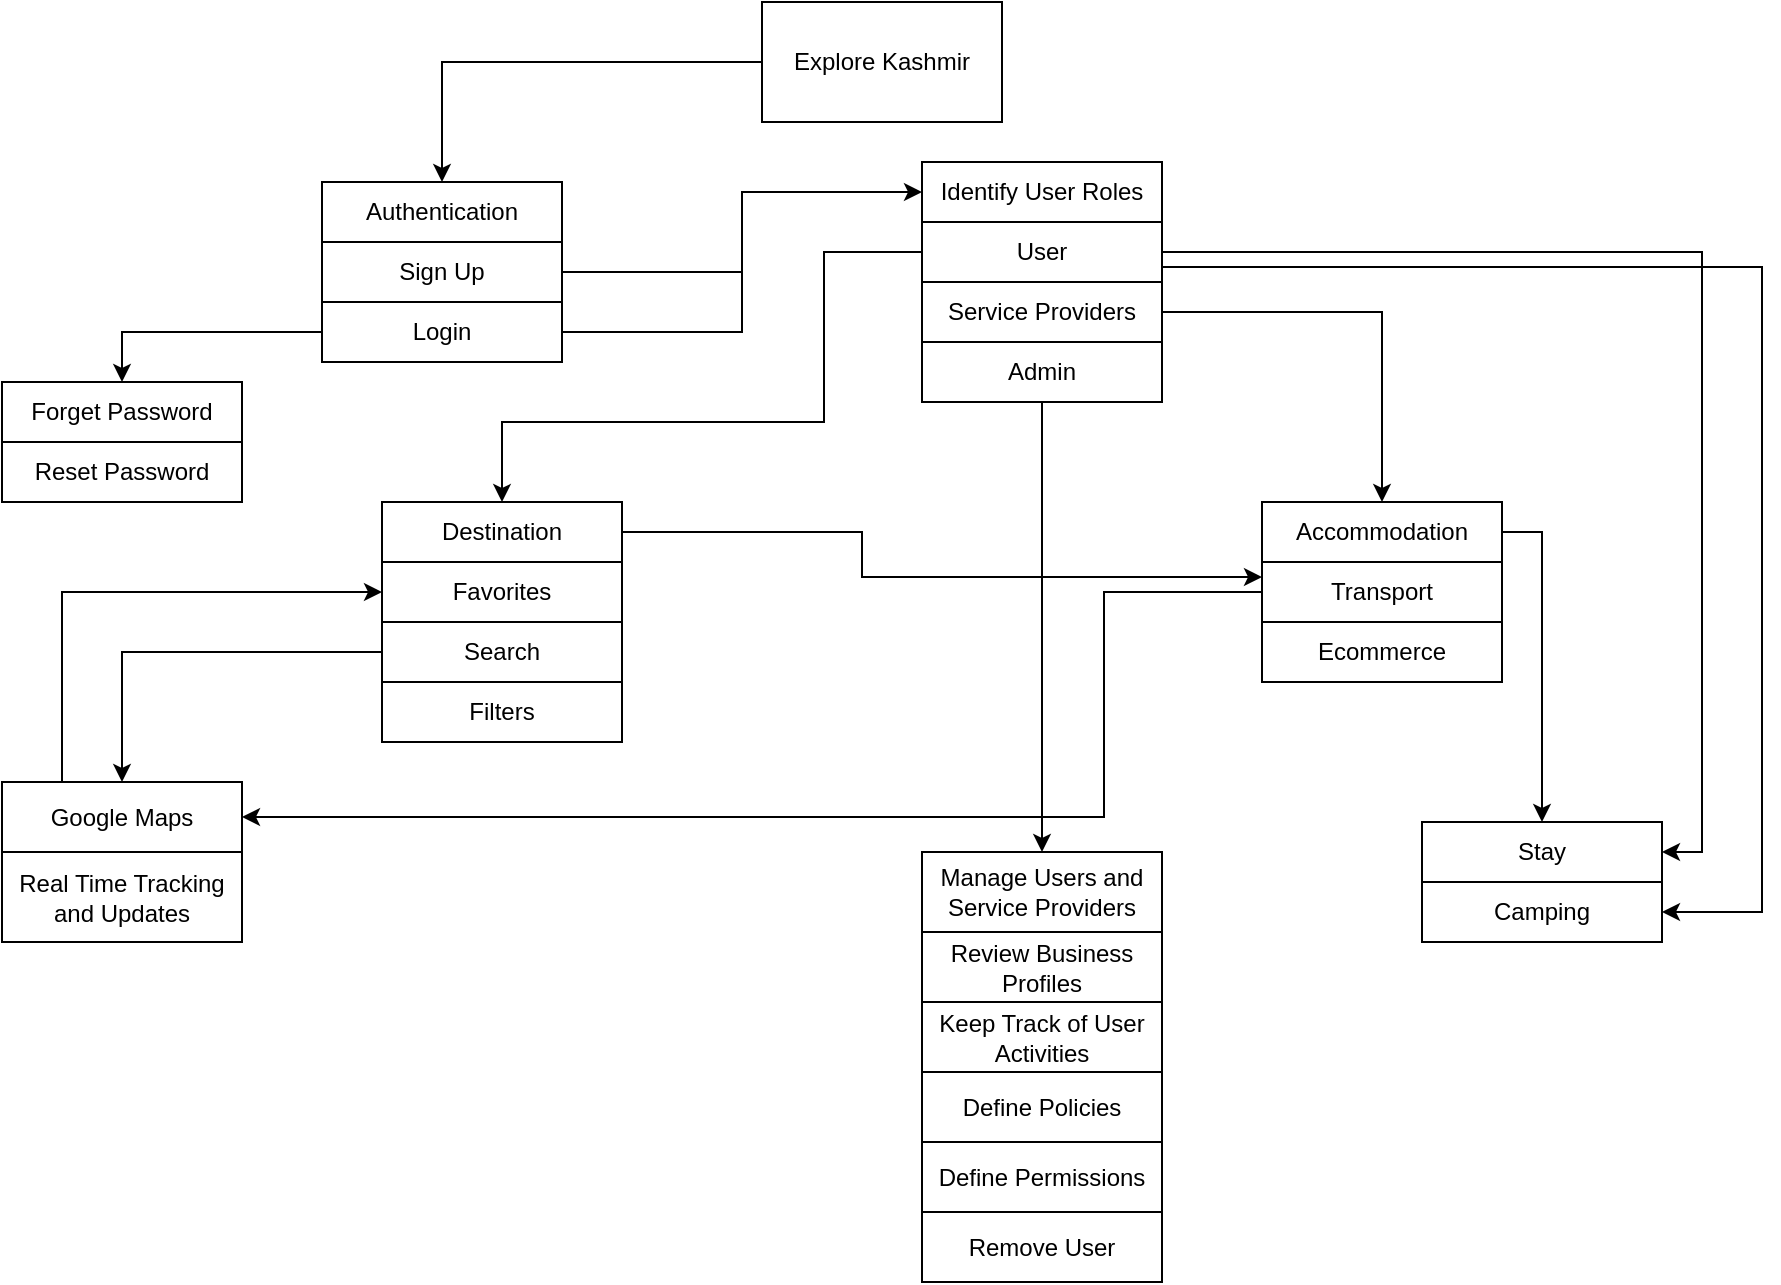 <mxfile version="24.3.1" type="github">
  <diagram name="Page-1" id="wQkKgjaaqBq_sNw9Wg1S">
    <mxGraphModel dx="1050" dy="603" grid="1" gridSize="10" guides="1" tooltips="1" connect="1" arrows="1" fold="1" page="1" pageScale="1" pageWidth="850" pageHeight="1100" math="0" shadow="0">
      <root>
        <mxCell id="0" />
        <mxCell id="1" parent="0" />
        <mxCell id="16BM7K-kEbTr5yHcOj87-8" style="edgeStyle=orthogonalEdgeStyle;rounded=0;orthogonalLoop=1;jettySize=auto;html=1;exitX=0;exitY=0.5;exitDx=0;exitDy=0;entryX=0.5;entryY=0;entryDx=0;entryDy=0;" edge="1" parent="1" source="16BM7K-kEbTr5yHcOj87-1" target="16BM7K-kEbTr5yHcOj87-2">
          <mxGeometry relative="1" as="geometry" />
        </mxCell>
        <mxCell id="16BM7K-kEbTr5yHcOj87-1" value="Explore Kashmir" style="rounded=0;whiteSpace=wrap;html=1;" vertex="1" parent="1">
          <mxGeometry x="400" y="10" width="120" height="60" as="geometry" />
        </mxCell>
        <mxCell id="16BM7K-kEbTr5yHcOj87-2" value="Authentication" style="rounded=0;whiteSpace=wrap;html=1;" vertex="1" parent="1">
          <mxGeometry x="180" y="100" width="120" height="30" as="geometry" />
        </mxCell>
        <mxCell id="16BM7K-kEbTr5yHcOj87-17" style="edgeStyle=orthogonalEdgeStyle;rounded=0;orthogonalLoop=1;jettySize=auto;html=1;exitX=0;exitY=0.5;exitDx=0;exitDy=0;entryX=0.5;entryY=0;entryDx=0;entryDy=0;" edge="1" parent="1" source="16BM7K-kEbTr5yHcOj87-6" target="16BM7K-kEbTr5yHcOj87-16">
          <mxGeometry relative="1" as="geometry" />
        </mxCell>
        <mxCell id="16BM7K-kEbTr5yHcOj87-6" value="Login" style="rounded=0;whiteSpace=wrap;html=1;" vertex="1" parent="1">
          <mxGeometry x="180" y="160" width="120" height="30" as="geometry" />
        </mxCell>
        <mxCell id="16BM7K-kEbTr5yHcOj87-11" style="edgeStyle=orthogonalEdgeStyle;rounded=0;orthogonalLoop=1;jettySize=auto;html=1;exitX=1;exitY=0.5;exitDx=0;exitDy=0;entryX=0;entryY=0.5;entryDx=0;entryDy=0;" edge="1" parent="1" source="16BM7K-kEbTr5yHcOj87-7" target="16BM7K-kEbTr5yHcOj87-10">
          <mxGeometry relative="1" as="geometry" />
        </mxCell>
        <mxCell id="16BM7K-kEbTr5yHcOj87-7" value="Sign Up" style="rounded=0;whiteSpace=wrap;html=1;" vertex="1" parent="1">
          <mxGeometry x="180" y="130" width="120" height="30" as="geometry" />
        </mxCell>
        <mxCell id="16BM7K-kEbTr5yHcOj87-10" value="Identify User Roles" style="rounded=0;whiteSpace=wrap;html=1;" vertex="1" parent="1">
          <mxGeometry x="480" y="90" width="120" height="30" as="geometry" />
        </mxCell>
        <mxCell id="16BM7K-kEbTr5yHcOj87-34" style="edgeStyle=orthogonalEdgeStyle;rounded=0;orthogonalLoop=1;jettySize=auto;html=1;exitX=0;exitY=0.5;exitDx=0;exitDy=0;entryX=0.5;entryY=0;entryDx=0;entryDy=0;" edge="1" parent="1" source="16BM7K-kEbTr5yHcOj87-12" target="16BM7K-kEbTr5yHcOj87-19">
          <mxGeometry relative="1" as="geometry">
            <mxPoint x="270" y="240" as="targetPoint" />
            <Array as="points">
              <mxPoint x="431" y="135" />
              <mxPoint x="431" y="220" />
              <mxPoint x="270" y="220" />
            </Array>
          </mxGeometry>
        </mxCell>
        <mxCell id="16BM7K-kEbTr5yHcOj87-59" style="edgeStyle=orthogonalEdgeStyle;rounded=0;orthogonalLoop=1;jettySize=auto;html=1;exitX=1;exitY=0.5;exitDx=0;exitDy=0;entryX=1;entryY=0.5;entryDx=0;entryDy=0;" edge="1" parent="1" source="16BM7K-kEbTr5yHcOj87-12" target="16BM7K-kEbTr5yHcOj87-45">
          <mxGeometry relative="1" as="geometry" />
        </mxCell>
        <mxCell id="16BM7K-kEbTr5yHcOj87-61" style="edgeStyle=orthogonalEdgeStyle;rounded=0;orthogonalLoop=1;jettySize=auto;html=1;exitX=1;exitY=0.75;exitDx=0;exitDy=0;entryX=1;entryY=0.5;entryDx=0;entryDy=0;" edge="1" parent="1" source="16BM7K-kEbTr5yHcOj87-12" target="16BM7K-kEbTr5yHcOj87-46">
          <mxGeometry relative="1" as="geometry">
            <Array as="points">
              <mxPoint x="900" y="143" />
              <mxPoint x="900" y="465" />
            </Array>
          </mxGeometry>
        </mxCell>
        <mxCell id="16BM7K-kEbTr5yHcOj87-12" value="User" style="rounded=0;whiteSpace=wrap;html=1;" vertex="1" parent="1">
          <mxGeometry x="480" y="120" width="120" height="30" as="geometry" />
        </mxCell>
        <mxCell id="16BM7K-kEbTr5yHcOj87-40" style="edgeStyle=orthogonalEdgeStyle;rounded=0;orthogonalLoop=1;jettySize=auto;html=1;exitX=1;exitY=0.5;exitDx=0;exitDy=0;entryX=0.5;entryY=0;entryDx=0;entryDy=0;" edge="1" parent="1" source="16BM7K-kEbTr5yHcOj87-13" target="16BM7K-kEbTr5yHcOj87-20">
          <mxGeometry relative="1" as="geometry" />
        </mxCell>
        <mxCell id="16BM7K-kEbTr5yHcOj87-13" value="Service Providers" style="rounded=0;whiteSpace=wrap;html=1;" vertex="1" parent="1">
          <mxGeometry x="480" y="150" width="120" height="30" as="geometry" />
        </mxCell>
        <mxCell id="16BM7K-kEbTr5yHcOj87-42" style="edgeStyle=orthogonalEdgeStyle;rounded=0;orthogonalLoop=1;jettySize=auto;html=1;exitX=0.5;exitY=1;exitDx=0;exitDy=0;entryX=0.5;entryY=0;entryDx=0;entryDy=0;" edge="1" parent="1" source="16BM7K-kEbTr5yHcOj87-14" target="16BM7K-kEbTr5yHcOj87-41">
          <mxGeometry relative="1" as="geometry" />
        </mxCell>
        <mxCell id="16BM7K-kEbTr5yHcOj87-14" value="Admin" style="rounded=0;whiteSpace=wrap;html=1;" vertex="1" parent="1">
          <mxGeometry x="480" y="180" width="120" height="30" as="geometry" />
        </mxCell>
        <mxCell id="16BM7K-kEbTr5yHcOj87-16" value="Forget Password" style="rounded=0;whiteSpace=wrap;html=1;" vertex="1" parent="1">
          <mxGeometry x="20" y="200" width="120" height="30" as="geometry" />
        </mxCell>
        <mxCell id="16BM7K-kEbTr5yHcOj87-18" value="Reset Password" style="rounded=0;whiteSpace=wrap;html=1;" vertex="1" parent="1">
          <mxGeometry x="20" y="230" width="120" height="30" as="geometry" />
        </mxCell>
        <mxCell id="16BM7K-kEbTr5yHcOj87-54" style="edgeStyle=orthogonalEdgeStyle;rounded=0;orthogonalLoop=1;jettySize=auto;html=1;exitX=1;exitY=0.5;exitDx=0;exitDy=0;entryX=0;entryY=0.25;entryDx=0;entryDy=0;" edge="1" parent="1" source="16BM7K-kEbTr5yHcOj87-19" target="16BM7K-kEbTr5yHcOj87-21">
          <mxGeometry relative="1" as="geometry">
            <Array as="points">
              <mxPoint x="450" y="275" />
              <mxPoint x="450" y="298" />
            </Array>
          </mxGeometry>
        </mxCell>
        <mxCell id="16BM7K-kEbTr5yHcOj87-19" value="Destination" style="rounded=0;whiteSpace=wrap;html=1;" vertex="1" parent="1">
          <mxGeometry x="210" y="260" width="120" height="30" as="geometry" />
        </mxCell>
        <mxCell id="16BM7K-kEbTr5yHcOj87-47" style="edgeStyle=orthogonalEdgeStyle;rounded=0;orthogonalLoop=1;jettySize=auto;html=1;exitX=1;exitY=0.5;exitDx=0;exitDy=0;entryX=0.5;entryY=0;entryDx=0;entryDy=0;" edge="1" parent="1" source="16BM7K-kEbTr5yHcOj87-20" target="16BM7K-kEbTr5yHcOj87-45">
          <mxGeometry relative="1" as="geometry" />
        </mxCell>
        <mxCell id="16BM7K-kEbTr5yHcOj87-20" value="Accommodation" style="rounded=0;whiteSpace=wrap;html=1;" vertex="1" parent="1">
          <mxGeometry x="650" y="260" width="120" height="30" as="geometry" />
        </mxCell>
        <mxCell id="16BM7K-kEbTr5yHcOj87-51" style="edgeStyle=orthogonalEdgeStyle;rounded=0;orthogonalLoop=1;jettySize=auto;html=1;exitX=0;exitY=0.5;exitDx=0;exitDy=0;entryX=1;entryY=0.5;entryDx=0;entryDy=0;" edge="1" parent="1" source="16BM7K-kEbTr5yHcOj87-21" target="16BM7K-kEbTr5yHcOj87-27">
          <mxGeometry relative="1" as="geometry">
            <mxPoint x="570" y="430" as="targetPoint" />
            <Array as="points">
              <mxPoint x="571" y="305" />
              <mxPoint x="571" y="418" />
            </Array>
          </mxGeometry>
        </mxCell>
        <mxCell id="16BM7K-kEbTr5yHcOj87-21" value="Transport" style="rounded=0;whiteSpace=wrap;html=1;" vertex="1" parent="1">
          <mxGeometry x="650" y="290" width="120" height="30" as="geometry" />
        </mxCell>
        <mxCell id="16BM7K-kEbTr5yHcOj87-22" value="Ecommerce" style="rounded=0;whiteSpace=wrap;html=1;" vertex="1" parent="1">
          <mxGeometry x="650" y="320" width="120" height="30" as="geometry" />
        </mxCell>
        <mxCell id="16BM7K-kEbTr5yHcOj87-24" value="Favorites" style="rounded=0;whiteSpace=wrap;html=1;" vertex="1" parent="1">
          <mxGeometry x="210" y="290" width="120" height="30" as="geometry" />
        </mxCell>
        <mxCell id="16BM7K-kEbTr5yHcOj87-31" style="edgeStyle=orthogonalEdgeStyle;rounded=0;orthogonalLoop=1;jettySize=auto;html=1;exitX=0;exitY=0.5;exitDx=0;exitDy=0;entryX=0.5;entryY=0;entryDx=0;entryDy=0;" edge="1" parent="1" source="16BM7K-kEbTr5yHcOj87-25" target="16BM7K-kEbTr5yHcOj87-27">
          <mxGeometry relative="1" as="geometry" />
        </mxCell>
        <mxCell id="16BM7K-kEbTr5yHcOj87-25" value="Search" style="rounded=0;whiteSpace=wrap;html=1;" vertex="1" parent="1">
          <mxGeometry x="210" y="320" width="120" height="30" as="geometry" />
        </mxCell>
        <mxCell id="16BM7K-kEbTr5yHcOj87-26" value="Filters" style="rounded=0;whiteSpace=wrap;html=1;" vertex="1" parent="1">
          <mxGeometry x="210" y="350" width="120" height="30" as="geometry" />
        </mxCell>
        <mxCell id="16BM7K-kEbTr5yHcOj87-32" style="edgeStyle=orthogonalEdgeStyle;rounded=0;orthogonalLoop=1;jettySize=auto;html=1;exitX=0.25;exitY=0;exitDx=0;exitDy=0;entryX=0;entryY=0.5;entryDx=0;entryDy=0;" edge="1" parent="1" source="16BM7K-kEbTr5yHcOj87-27" target="16BM7K-kEbTr5yHcOj87-24">
          <mxGeometry relative="1" as="geometry" />
        </mxCell>
        <mxCell id="16BM7K-kEbTr5yHcOj87-27" value="Google Maps" style="rounded=0;whiteSpace=wrap;html=1;" vertex="1" parent="1">
          <mxGeometry x="20" y="400" width="120" height="35" as="geometry" />
        </mxCell>
        <mxCell id="16BM7K-kEbTr5yHcOj87-28" value="Real Time Tracking and Updates" style="rounded=0;whiteSpace=wrap;html=1;" vertex="1" parent="1">
          <mxGeometry x="20" y="435" width="120" height="45" as="geometry" />
        </mxCell>
        <mxCell id="16BM7K-kEbTr5yHcOj87-41" value="Manage Users and Service Providers" style="rounded=0;whiteSpace=wrap;html=1;" vertex="1" parent="1">
          <mxGeometry x="480" y="435" width="120" height="40" as="geometry" />
        </mxCell>
        <mxCell id="16BM7K-kEbTr5yHcOj87-45" value="Stay" style="rounded=0;whiteSpace=wrap;html=1;" vertex="1" parent="1">
          <mxGeometry x="730" y="420" width="120" height="30" as="geometry" />
        </mxCell>
        <mxCell id="16BM7K-kEbTr5yHcOj87-46" value="Camping" style="rounded=0;whiteSpace=wrap;html=1;" vertex="1" parent="1">
          <mxGeometry x="730" y="450" width="120" height="30" as="geometry" />
        </mxCell>
        <mxCell id="16BM7K-kEbTr5yHcOj87-58" value="" style="endArrow=none;html=1;rounded=0;exitX=1;exitY=0.5;exitDx=0;exitDy=0;" edge="1" parent="1" source="16BM7K-kEbTr5yHcOj87-6">
          <mxGeometry width="50" height="50" relative="1" as="geometry">
            <mxPoint x="400" y="270" as="sourcePoint" />
            <mxPoint x="390" y="140" as="targetPoint" />
            <Array as="points">
              <mxPoint x="390" y="175" />
            </Array>
          </mxGeometry>
        </mxCell>
        <mxCell id="16BM7K-kEbTr5yHcOj87-62" value="Review Business Profiles" style="rounded=0;whiteSpace=wrap;html=1;" vertex="1" parent="1">
          <mxGeometry x="480" y="475" width="120" height="35" as="geometry" />
        </mxCell>
        <mxCell id="16BM7K-kEbTr5yHcOj87-63" value="Keep Track of User Activities&lt;span style=&quot;color: rgba(0, 0, 0, 0); font-family: monospace; font-size: 0px; text-align: start; text-wrap: nowrap;&quot;&gt;%3CmxGraphModel%3E%3Croot%3E%3CmxCell%20id%3D%220%22%2F%3E%3CmxCell%20id%3D%221%22%20parent%3D%220%22%2F%3E%3CmxCell%20id%3D%222%22%20value%3D%22Review%20Business%20Profiles%22%20style%3D%22rounded%3D0%3BwhiteSpace%3Dwrap%3Bhtml%3D1%3B%22%20vertex%3D%221%22%20parent%3D%221%22%3E%3CmxGeometry%20x%3D%22480%22%20y%3D%22475%22%20width%3D%22120%22%20height%3D%2235%22%20as%3D%22geometry%22%2F%3E%3C%2FmxCell%3E%3C%2Froot%3E%3C%2FmxGraphModel%3E&lt;/span&gt;" style="rounded=0;whiteSpace=wrap;html=1;" vertex="1" parent="1">
          <mxGeometry x="480" y="510" width="120" height="35" as="geometry" />
        </mxCell>
        <mxCell id="16BM7K-kEbTr5yHcOj87-64" value="Define Policies" style="rounded=0;whiteSpace=wrap;html=1;" vertex="1" parent="1">
          <mxGeometry x="480" y="545" width="120" height="35" as="geometry" />
        </mxCell>
        <mxCell id="16BM7K-kEbTr5yHcOj87-65" value="Define Permissions" style="rounded=0;whiteSpace=wrap;html=1;" vertex="1" parent="1">
          <mxGeometry x="480" y="580" width="120" height="35" as="geometry" />
        </mxCell>
        <mxCell id="16BM7K-kEbTr5yHcOj87-66" value="Remove&lt;span style=&quot;background-color: initial;&quot;&gt;&amp;nbsp;User&lt;/span&gt;" style="rounded=0;whiteSpace=wrap;html=1;" vertex="1" parent="1">
          <mxGeometry x="480" y="615" width="120" height="35" as="geometry" />
        </mxCell>
      </root>
    </mxGraphModel>
  </diagram>
</mxfile>
